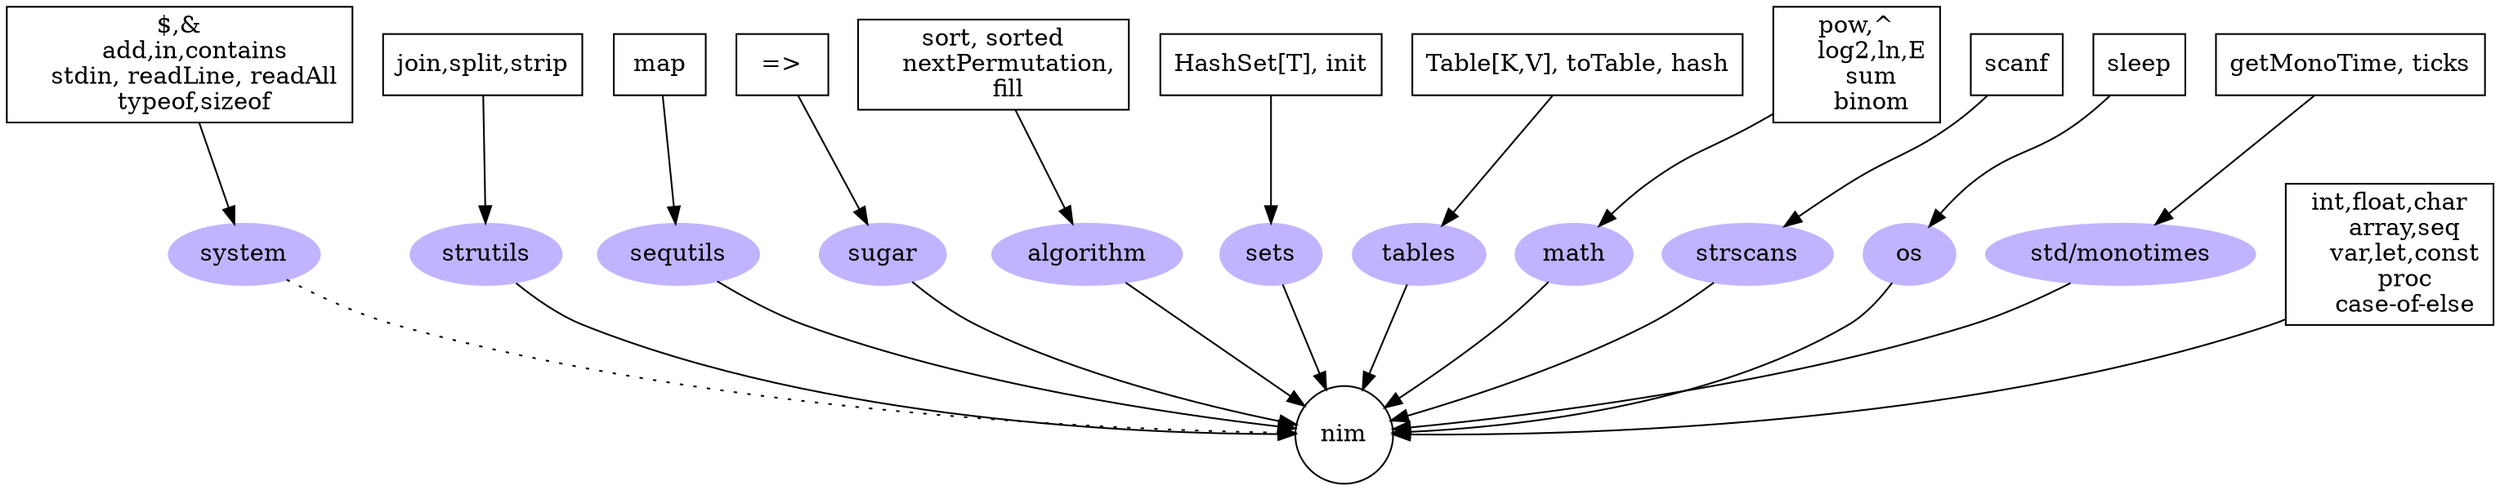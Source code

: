 digraph G {
  nim 
    [shape = circle, URL = "https://nim-lang.org"] ;
  
  system, strutils, 
  sequtils, sugar, 
  algorithm, sets, tables, 
  math, strscans, os, mon
    [style = filled, color = "0.7 0.3 1.0"] ;
  
  mon [label="std/monotimes"]


  n0 [ label = 
    "int,float,char
    array,seq
    var,let,const
    proc
    case-of-else", 
  shape = box ]
  n0 -> nim ;
  
/* ************ */
  system -> nim [style = dotted] ;
  sys0 [ label = 
    "$,&
    add,in,contains
    stdin, readLine, readAll
    typeof,sizeof", 
  shape = box] ;
  sys0 -> system ;

/* ************ */
  strutils -> nim;
  str0[ label = 
    "join,split,strip", 
  shape = box] ;
  str0 -> strutils ;

/* ************ */
  sequtils -> nim;
  seq0[ label = 
    "map", 
  shape = box] ; 
  seq0 -> sequtils;
/* ************ */
  sugar -> nim;
  sug0[ label = 
    "=>", 
  shape = box ] ; 
  sug0 -> sugar;
/* ************ */
  algorithm -> nim;
  alg0[label = 
    "sort, sorted
    nextPermutation,
    fill", 
  shape = box ]
  alg0 -> algorithm    
/* ************ */
  sets -> nim;
  set0[ label = 
    "HashSet[T], init", 
  shape = box ] ; 
  set0 -> sets;


/* ************ */
  tables -> nim;
  tab0[ label = 
    "Table[K,V], toTable, hash", 
  shape = box ] ; 
  tab0 -> tables;


/* ************ */

  math -> nim;
  mat0[ label = 
    "pow,^
    log2,ln,E
    sum
    binom", 
  shape = box ] ; 
  mat0 -> math ;

/* ************ */

  strscans -> nim;
  scan0[ label = 
    "scanf", 
  shape = box ]
  scan0 -> strscans ;

/* ************ */

  os -> nim;
  os0[ label = 
    "sleep", 
  shape = box ]
  os0 -> os ;

/* ************ */

  mon -> nim;
  mon0[ label = 
    "getMonoTime, ticks", 
  shape = box ]
  mon0 -> mon ;

}
